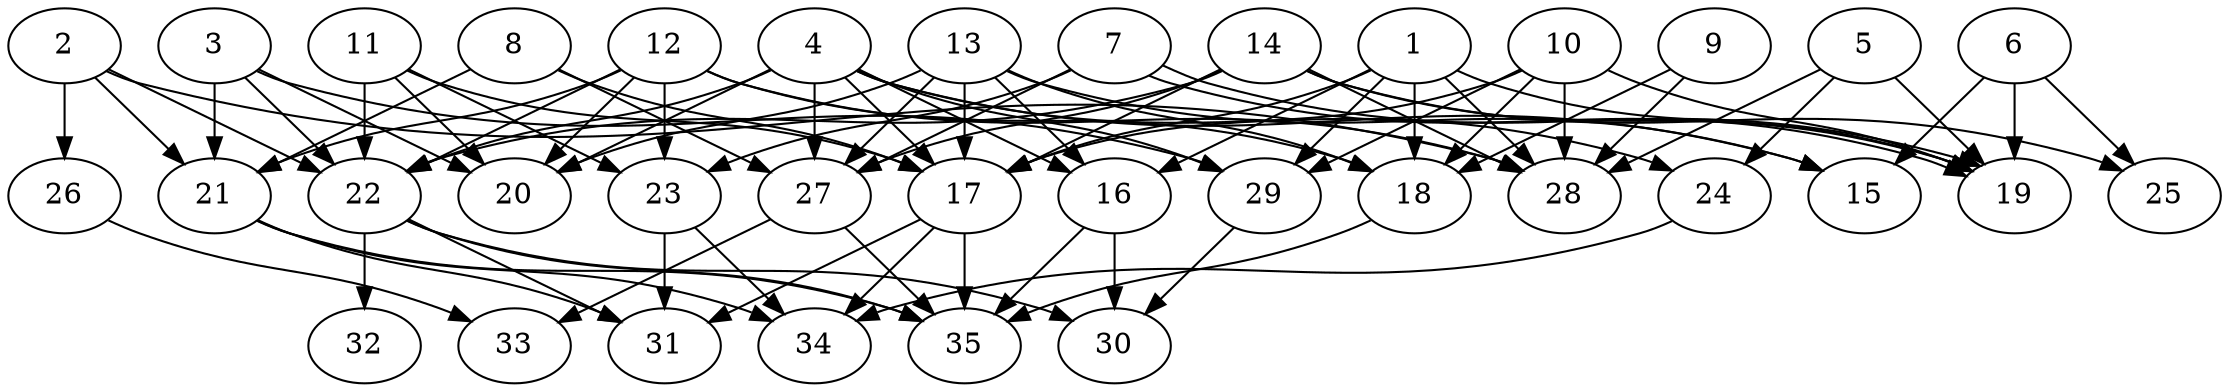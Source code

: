 // DAG automatically generated by daggen at Tue Aug  6 16:28:02 2019
// ./daggen --dot -n 35 --ccr 0.4 --fat 0.8 --regular 0.5 --density 0.5 --mindata 5242880 --maxdata 52428800 
digraph G {
  1 [size="13870080", alpha="0.11", expect_size="5548032"] 
  1 -> 16 [size ="5548032"]
  1 -> 17 [size ="5548032"]
  1 -> 18 [size ="5548032"]
  1 -> 19 [size ="5548032"]
  1 -> 28 [size ="5548032"]
  1 -> 29 [size ="5548032"]
  2 [size="127866880", alpha="0.05", expect_size="51146752"] 
  2 -> 21 [size ="51146752"]
  2 -> 22 [size ="51146752"]
  2 -> 26 [size ="51146752"]
  2 -> 28 [size ="51146752"]
  3 [size="90913280", alpha="0.13", expect_size="36365312"] 
  3 -> 20 [size ="36365312"]
  3 -> 21 [size ="36365312"]
  3 -> 22 [size ="36365312"]
  3 -> 29 [size ="36365312"]
  4 [size="127431680", alpha="0.10", expect_size="50972672"] 
  4 -> 15 [size ="50972672"]
  4 -> 16 [size ="50972672"]
  4 -> 17 [size ="50972672"]
  4 -> 20 [size ="50972672"]
  4 -> 22 [size ="50972672"]
  4 -> 24 [size ="50972672"]
  4 -> 27 [size ="50972672"]
  4 -> 29 [size ="50972672"]
  5 [size="16801280", alpha="0.03", expect_size="6720512"] 
  5 -> 19 [size ="6720512"]
  5 -> 24 [size ="6720512"]
  5 -> 28 [size ="6720512"]
  6 [size="39682560", alpha="0.10", expect_size="15873024"] 
  6 -> 15 [size ="15873024"]
  6 -> 19 [size ="15873024"]
  6 -> 25 [size ="15873024"]
  7 [size="95508480", alpha="0.08", expect_size="38203392"] 
  7 -> 19 [size ="38203392"]
  7 -> 19 [size ="38203392"]
  7 -> 23 [size ="38203392"]
  7 -> 27 [size ="38203392"]
  8 [size="44055040", alpha="0.10", expect_size="17622016"] 
  8 -> 17 [size ="17622016"]
  8 -> 21 [size ="17622016"]
  8 -> 27 [size ="17622016"]
  9 [size="44124160", alpha="0.04", expect_size="17649664"] 
  9 -> 18 [size ="17649664"]
  9 -> 28 [size ="17649664"]
  10 [size="124362240", alpha="0.12", expect_size="49744896"] 
  10 -> 17 [size ="49744896"]
  10 -> 18 [size ="49744896"]
  10 -> 19 [size ="49744896"]
  10 -> 28 [size ="49744896"]
  10 -> 29 [size ="49744896"]
  11 [size="88624640", alpha="0.07", expect_size="35449856"] 
  11 -> 17 [size ="35449856"]
  11 -> 20 [size ="35449856"]
  11 -> 22 [size ="35449856"]
  11 -> 23 [size ="35449856"]
  12 [size="36628480", alpha="0.10", expect_size="14651392"] 
  12 -> 18 [size ="14651392"]
  12 -> 20 [size ="14651392"]
  12 -> 21 [size ="14651392"]
  12 -> 22 [size ="14651392"]
  12 -> 23 [size ="14651392"]
  12 -> 28 [size ="14651392"]
  13 [size="67335680", alpha="0.09", expect_size="26934272"] 
  13 -> 15 [size ="26934272"]
  13 -> 16 [size ="26934272"]
  13 -> 17 [size ="26934272"]
  13 -> 18 [size ="26934272"]
  13 -> 20 [size ="26934272"]
  13 -> 27 [size ="26934272"]
  14 [size="24483840", alpha="0.14", expect_size="9793536"] 
  14 -> 17 [size ="9793536"]
  14 -> 19 [size ="9793536"]
  14 -> 22 [size ="9793536"]
  14 -> 25 [size ="9793536"]
  14 -> 27 [size ="9793536"]
  14 -> 28 [size ="9793536"]
  15 [size="82127360", alpha="0.00", expect_size="32850944"] 
  16 [size="97715200", alpha="0.08", expect_size="39086080"] 
  16 -> 30 [size ="39086080"]
  16 -> 35 [size ="39086080"]
  17 [size="41269760", alpha="0.08", expect_size="16507904"] 
  17 -> 31 [size ="16507904"]
  17 -> 34 [size ="16507904"]
  17 -> 35 [size ="16507904"]
  18 [size="86712320", alpha="0.07", expect_size="34684928"] 
  18 -> 35 [size ="34684928"]
  19 [size="30190080", alpha="0.06", expect_size="12076032"] 
  20 [size="53217280", alpha="0.13", expect_size="21286912"] 
  21 [size="122762240", alpha="0.19", expect_size="49104896"] 
  21 -> 31 [size ="49104896"]
  21 -> 34 [size ="49104896"]
  21 -> 35 [size ="49104896"]
  22 [size="45742080", alpha="0.05", expect_size="18296832"] 
  22 -> 30 [size ="18296832"]
  22 -> 31 [size ="18296832"]
  22 -> 32 [size ="18296832"]
  22 -> 35 [size ="18296832"]
  23 [size="102566400", alpha="0.04", expect_size="41026560"] 
  23 -> 31 [size ="41026560"]
  23 -> 34 [size ="41026560"]
  24 [size="35512320", alpha="0.02", expect_size="14204928"] 
  24 -> 34 [size ="14204928"]
  25 [size="117521920", alpha="0.02", expect_size="47008768"] 
  26 [size="118901760", alpha="0.05", expect_size="47560704"] 
  26 -> 33 [size ="47560704"]
  27 [size="50334720", alpha="0.03", expect_size="20133888"] 
  27 -> 33 [size ="20133888"]
  27 -> 35 [size ="20133888"]
  28 [size="98626560", alpha="0.06", expect_size="39450624"] 
  29 [size="23918080", alpha="0.14", expect_size="9567232"] 
  29 -> 30 [size ="9567232"]
  30 [size="60526080", alpha="0.01", expect_size="24210432"] 
  31 [size="16465920", alpha="0.00", expect_size="6586368"] 
  32 [size="128427520", alpha="0.04", expect_size="51371008"] 
  33 [size="39316480", alpha="0.17", expect_size="15726592"] 
  34 [size="62865920", alpha="0.12", expect_size="25146368"] 
  35 [size="77473280", alpha="0.19", expect_size="30989312"] 
}
